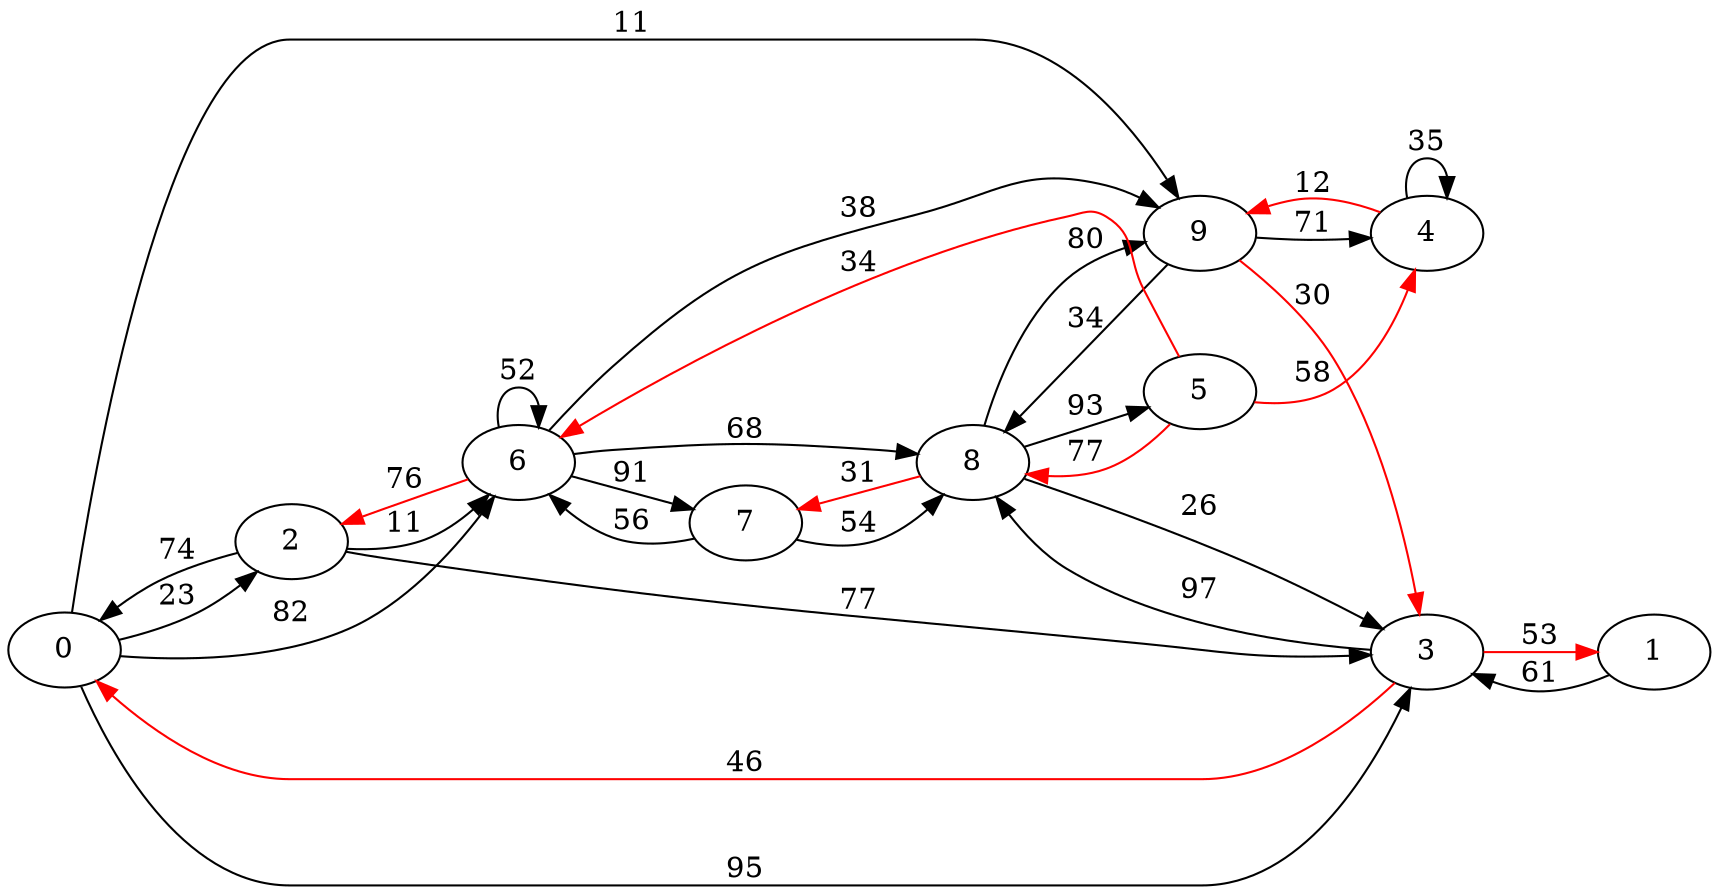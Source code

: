 //nodes 10
digraph {
	rankdir=LR
	0 -> 2 [ label=23 ]
	0 -> 3 [ label=95 ]
	0 -> 6 [ label=82 ]
	0 -> 9 [ label=11 ]
	1 -> 3 [ label=61 ]
	2 -> 0 [ label=74 ]
	2 -> 3 [ label=77 ]
	2 -> 6 [ label=11 ]
	3 -> 0 [ label=46, color=red ]
	3 -> 1 [ label=53, color=red ]
	3 -> 8 [ label=97 ]
	4 -> 4 [ label=35 ]
	4 -> 9 [ label=12, color=red ]
	5 -> 4 [ label=58, color=red ]
	5 -> 6 [ label=34, color=red ]
	5 -> 8 [ label=77, color=red ]
	6 -> 2 [ label=76, color=red ]
	6 -> 6 [ label=52 ]
	6 -> 7 [ label=91 ]
	6 -> 8 [ label=68 ]
	6 -> 9 [ label=38 ]
	7 -> 6 [ label=56 ]
	7 -> 8 [ label=54 ]
	8 -> 3 [ label=26 ]
	8 -> 5 [ label=93 ]
	8 -> 7 [ label=31, color=red ]
	8 -> 9 [ label=80 ]
	9 -> 3 [ label=30, color=red ]
	9 -> 4 [ label=71 ]
	9 -> 8 [ label=34 ]
}